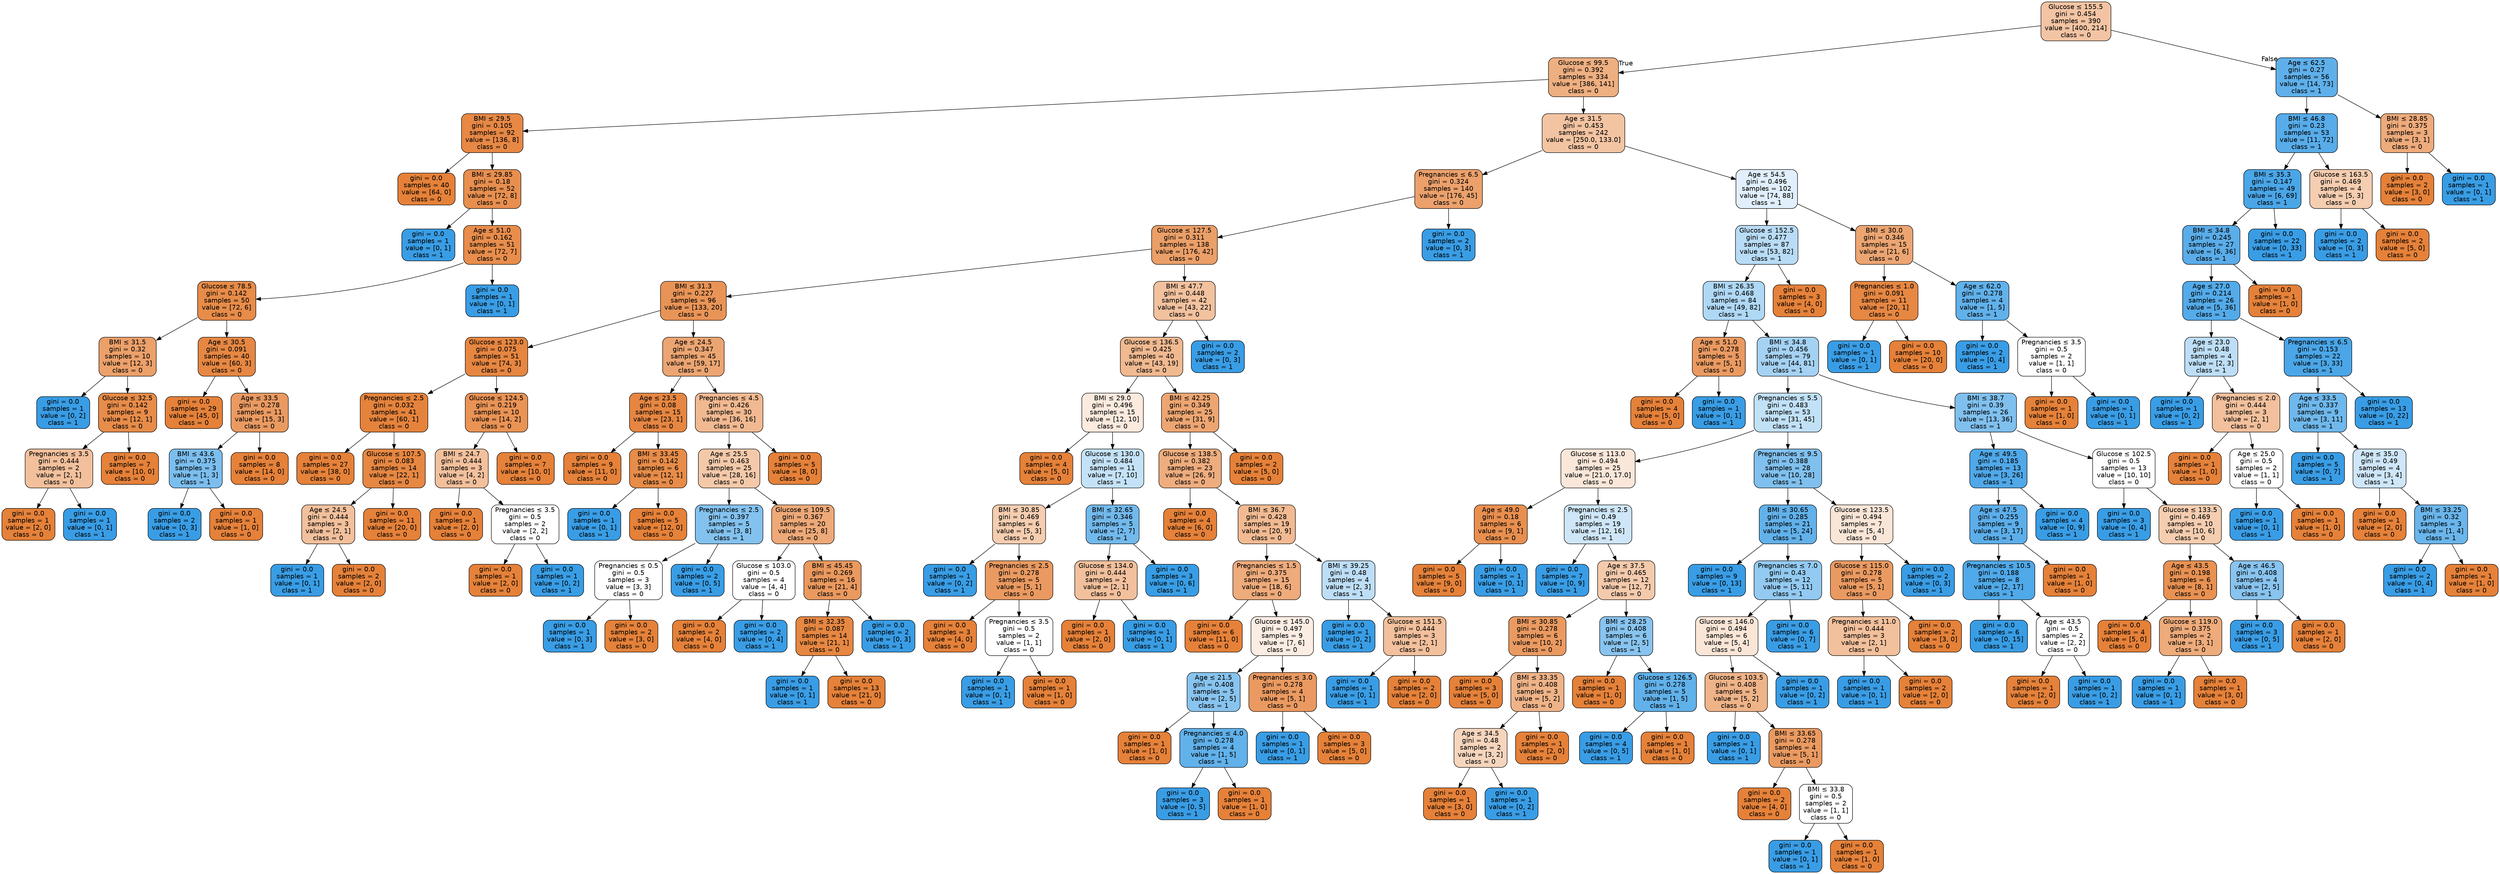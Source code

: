 digraph Tree {
node [shape=box, style="filled, rounded", color="black", fontname="helvetica"] ;
edge [fontname="helvetica"] ;
0 [label=<Glucose &le; 155.5<br/>gini = 0.454<br/>samples = 390<br/>value = [400, 214]<br/>class = 0>, fillcolor="#f3c4a3"] ;
1 [label=<Glucose &le; 99.5<br/>gini = 0.392<br/>samples = 334<br/>value = [386, 141]<br/>class = 0>, fillcolor="#eeaf81"] ;
0 -> 1 [labeldistance=2.5, labelangle=45, headlabel="True"] ;
2 [label=<BMI &le; 29.5<br/>gini = 0.105<br/>samples = 92<br/>value = [136, 8]<br/>class = 0>, fillcolor="#e78845"] ;
1 -> 2 ;
3 [label=<gini = 0.0<br/>samples = 40<br/>value = [64, 0]<br/>class = 0>, fillcolor="#e58139"] ;
2 -> 3 ;
4 [label=<BMI &le; 29.85<br/>gini = 0.18<br/>samples = 52<br/>value = [72, 8]<br/>class = 0>, fillcolor="#e88f4f"] ;
2 -> 4 ;
5 [label=<gini = 0.0<br/>samples = 1<br/>value = [0, 1]<br/>class = 1>, fillcolor="#399de5"] ;
4 -> 5 ;
6 [label=<Age &le; 51.0<br/>gini = 0.162<br/>samples = 51<br/>value = [72, 7]<br/>class = 0>, fillcolor="#e88d4c"] ;
4 -> 6 ;
7 [label=<Glucose &le; 78.5<br/>gini = 0.142<br/>samples = 50<br/>value = [72, 6]<br/>class = 0>, fillcolor="#e78c49"] ;
6 -> 7 ;
8 [label=<BMI &le; 31.5<br/>gini = 0.32<br/>samples = 10<br/>value = [12, 3]<br/>class = 0>, fillcolor="#eca06a"] ;
7 -> 8 ;
9 [label=<gini = 0.0<br/>samples = 1<br/>value = [0, 2]<br/>class = 1>, fillcolor="#399de5"] ;
8 -> 9 ;
10 [label=<Glucose &le; 32.5<br/>gini = 0.142<br/>samples = 9<br/>value = [12, 1]<br/>class = 0>, fillcolor="#e78c49"] ;
8 -> 10 ;
11 [label=<Pregnancies &le; 3.5<br/>gini = 0.444<br/>samples = 2<br/>value = [2, 1]<br/>class = 0>, fillcolor="#f2c09c"] ;
10 -> 11 ;
12 [label=<gini = 0.0<br/>samples = 1<br/>value = [2, 0]<br/>class = 0>, fillcolor="#e58139"] ;
11 -> 12 ;
13 [label=<gini = 0.0<br/>samples = 1<br/>value = [0, 1]<br/>class = 1>, fillcolor="#399de5"] ;
11 -> 13 ;
14 [label=<gini = 0.0<br/>samples = 7<br/>value = [10, 0]<br/>class = 0>, fillcolor="#e58139"] ;
10 -> 14 ;
15 [label=<Age &le; 30.5<br/>gini = 0.091<br/>samples = 40<br/>value = [60, 3]<br/>class = 0>, fillcolor="#e68743"] ;
7 -> 15 ;
16 [label=<gini = 0.0<br/>samples = 29<br/>value = [45, 0]<br/>class = 0>, fillcolor="#e58139"] ;
15 -> 16 ;
17 [label=<Age &le; 33.5<br/>gini = 0.278<br/>samples = 11<br/>value = [15, 3]<br/>class = 0>, fillcolor="#ea9a61"] ;
15 -> 17 ;
18 [label=<BMI &le; 43.6<br/>gini = 0.375<br/>samples = 3<br/>value = [1, 3]<br/>class = 1>, fillcolor="#7bbeee"] ;
17 -> 18 ;
19 [label=<gini = 0.0<br/>samples = 2<br/>value = [0, 3]<br/>class = 1>, fillcolor="#399de5"] ;
18 -> 19 ;
20 [label=<gini = 0.0<br/>samples = 1<br/>value = [1, 0]<br/>class = 0>, fillcolor="#e58139"] ;
18 -> 20 ;
21 [label=<gini = 0.0<br/>samples = 8<br/>value = [14, 0]<br/>class = 0>, fillcolor="#e58139"] ;
17 -> 21 ;
22 [label=<gini = 0.0<br/>samples = 1<br/>value = [0, 1]<br/>class = 1>, fillcolor="#399de5"] ;
6 -> 22 ;
23 [label=<Age &le; 31.5<br/>gini = 0.453<br/>samples = 242<br/>value = [250.0, 133.0]<br/>class = 0>, fillcolor="#f3c4a2"] ;
1 -> 23 ;
24 [label=<Pregnancies &le; 6.5<br/>gini = 0.324<br/>samples = 140<br/>value = [176, 45]<br/>class = 0>, fillcolor="#eca16c"] ;
23 -> 24 ;
25 [label=<Glucose &le; 127.5<br/>gini = 0.311<br/>samples = 138<br/>value = [176, 42]<br/>class = 0>, fillcolor="#eb9f68"] ;
24 -> 25 ;
26 [label=<BMI &le; 31.3<br/>gini = 0.227<br/>samples = 96<br/>value = [133, 20]<br/>class = 0>, fillcolor="#e99457"] ;
25 -> 26 ;
27 [label=<Glucose &le; 123.0<br/>gini = 0.075<br/>samples = 51<br/>value = [74, 3]<br/>class = 0>, fillcolor="#e68641"] ;
26 -> 27 ;
28 [label=<Pregnancies &le; 2.5<br/>gini = 0.032<br/>samples = 41<br/>value = [60, 1]<br/>class = 0>, fillcolor="#e5833c"] ;
27 -> 28 ;
29 [label=<gini = 0.0<br/>samples = 27<br/>value = [38, 0]<br/>class = 0>, fillcolor="#e58139"] ;
28 -> 29 ;
30 [label=<Glucose &le; 107.5<br/>gini = 0.083<br/>samples = 14<br/>value = [22, 1]<br/>class = 0>, fillcolor="#e68742"] ;
28 -> 30 ;
31 [label=<Age &le; 24.5<br/>gini = 0.444<br/>samples = 3<br/>value = [2, 1]<br/>class = 0>, fillcolor="#f2c09c"] ;
30 -> 31 ;
32 [label=<gini = 0.0<br/>samples = 1<br/>value = [0, 1]<br/>class = 1>, fillcolor="#399de5"] ;
31 -> 32 ;
33 [label=<gini = 0.0<br/>samples = 2<br/>value = [2, 0]<br/>class = 0>, fillcolor="#e58139"] ;
31 -> 33 ;
34 [label=<gini = 0.0<br/>samples = 11<br/>value = [20, 0]<br/>class = 0>, fillcolor="#e58139"] ;
30 -> 34 ;
35 [label=<Glucose &le; 124.5<br/>gini = 0.219<br/>samples = 10<br/>value = [14, 2]<br/>class = 0>, fillcolor="#e99355"] ;
27 -> 35 ;
36 [label=<BMI &le; 24.7<br/>gini = 0.444<br/>samples = 3<br/>value = [4, 2]<br/>class = 0>, fillcolor="#f2c09c"] ;
35 -> 36 ;
37 [label=<gini = 0.0<br/>samples = 1<br/>value = [2, 0]<br/>class = 0>, fillcolor="#e58139"] ;
36 -> 37 ;
38 [label=<Pregnancies &le; 3.5<br/>gini = 0.5<br/>samples = 2<br/>value = [2, 2]<br/>class = 0>, fillcolor="#ffffff"] ;
36 -> 38 ;
39 [label=<gini = 0.0<br/>samples = 1<br/>value = [2, 0]<br/>class = 0>, fillcolor="#e58139"] ;
38 -> 39 ;
40 [label=<gini = 0.0<br/>samples = 1<br/>value = [0, 2]<br/>class = 1>, fillcolor="#399de5"] ;
38 -> 40 ;
41 [label=<gini = 0.0<br/>samples = 7<br/>value = [10, 0]<br/>class = 0>, fillcolor="#e58139"] ;
35 -> 41 ;
42 [label=<Age &le; 24.5<br/>gini = 0.347<br/>samples = 45<br/>value = [59, 17]<br/>class = 0>, fillcolor="#eca572"] ;
26 -> 42 ;
43 [label=<Age &le; 23.5<br/>gini = 0.08<br/>samples = 15<br/>value = [23, 1]<br/>class = 0>, fillcolor="#e68642"] ;
42 -> 43 ;
44 [label=<gini = 0.0<br/>samples = 9<br/>value = [11, 0]<br/>class = 0>, fillcolor="#e58139"] ;
43 -> 44 ;
45 [label=<BMI &le; 33.45<br/>gini = 0.142<br/>samples = 6<br/>value = [12, 1]<br/>class = 0>, fillcolor="#e78c49"] ;
43 -> 45 ;
46 [label=<gini = 0.0<br/>samples = 1<br/>value = [0, 1]<br/>class = 1>, fillcolor="#399de5"] ;
45 -> 46 ;
47 [label=<gini = 0.0<br/>samples = 5<br/>value = [12, 0]<br/>class = 0>, fillcolor="#e58139"] ;
45 -> 47 ;
48 [label=<Pregnancies &le; 4.5<br/>gini = 0.426<br/>samples = 30<br/>value = [36, 16]<br/>class = 0>, fillcolor="#f1b991"] ;
42 -> 48 ;
49 [label=<Age &le; 25.5<br/>gini = 0.463<br/>samples = 25<br/>value = [28, 16]<br/>class = 0>, fillcolor="#f4c9aa"] ;
48 -> 49 ;
50 [label=<Pregnancies &le; 2.5<br/>gini = 0.397<br/>samples = 5<br/>value = [3, 8]<br/>class = 1>, fillcolor="#83c2ef"] ;
49 -> 50 ;
51 [label=<Pregnancies &le; 0.5<br/>gini = 0.5<br/>samples = 3<br/>value = [3, 3]<br/>class = 0>, fillcolor="#ffffff"] ;
50 -> 51 ;
52 [label=<gini = 0.0<br/>samples = 1<br/>value = [0, 3]<br/>class = 1>, fillcolor="#399de5"] ;
51 -> 52 ;
53 [label=<gini = 0.0<br/>samples = 2<br/>value = [3, 0]<br/>class = 0>, fillcolor="#e58139"] ;
51 -> 53 ;
54 [label=<gini = 0.0<br/>samples = 2<br/>value = [0, 5]<br/>class = 1>, fillcolor="#399de5"] ;
50 -> 54 ;
55 [label=<Glucose &le; 109.5<br/>gini = 0.367<br/>samples = 20<br/>value = [25, 8]<br/>class = 0>, fillcolor="#eda978"] ;
49 -> 55 ;
56 [label=<Glucose &le; 103.0<br/>gini = 0.5<br/>samples = 4<br/>value = [4, 4]<br/>class = 0>, fillcolor="#ffffff"] ;
55 -> 56 ;
57 [label=<gini = 0.0<br/>samples = 2<br/>value = [4, 0]<br/>class = 0>, fillcolor="#e58139"] ;
56 -> 57 ;
58 [label=<gini = 0.0<br/>samples = 2<br/>value = [0, 4]<br/>class = 1>, fillcolor="#399de5"] ;
56 -> 58 ;
59 [label=<BMI &le; 45.45<br/>gini = 0.269<br/>samples = 16<br/>value = [21, 4]<br/>class = 0>, fillcolor="#ea995f"] ;
55 -> 59 ;
60 [label=<BMI &le; 32.35<br/>gini = 0.087<br/>samples = 14<br/>value = [21, 1]<br/>class = 0>, fillcolor="#e68742"] ;
59 -> 60 ;
61 [label=<gini = 0.0<br/>samples = 1<br/>value = [0, 1]<br/>class = 1>, fillcolor="#399de5"] ;
60 -> 61 ;
62 [label=<gini = 0.0<br/>samples = 13<br/>value = [21, 0]<br/>class = 0>, fillcolor="#e58139"] ;
60 -> 62 ;
63 [label=<gini = 0.0<br/>samples = 2<br/>value = [0, 3]<br/>class = 1>, fillcolor="#399de5"] ;
59 -> 63 ;
64 [label=<gini = 0.0<br/>samples = 5<br/>value = [8, 0]<br/>class = 0>, fillcolor="#e58139"] ;
48 -> 64 ;
65 [label=<BMI &le; 47.7<br/>gini = 0.448<br/>samples = 42<br/>value = [43, 22]<br/>class = 0>, fillcolor="#f2c19e"] ;
25 -> 65 ;
66 [label=<Glucose &le; 136.5<br/>gini = 0.425<br/>samples = 40<br/>value = [43, 19]<br/>class = 0>, fillcolor="#f0b990"] ;
65 -> 66 ;
67 [label=<BMI &le; 29.0<br/>gini = 0.496<br/>samples = 15<br/>value = [12, 10]<br/>class = 0>, fillcolor="#fbeade"] ;
66 -> 67 ;
68 [label=<gini = 0.0<br/>samples = 4<br/>value = [5, 0]<br/>class = 0>, fillcolor="#e58139"] ;
67 -> 68 ;
69 [label=<Glucose &le; 130.0<br/>gini = 0.484<br/>samples = 11<br/>value = [7, 10]<br/>class = 1>, fillcolor="#c4e2f7"] ;
67 -> 69 ;
70 [label=<BMI &le; 30.85<br/>gini = 0.469<br/>samples = 6<br/>value = [5, 3]<br/>class = 0>, fillcolor="#f5cdb0"] ;
69 -> 70 ;
71 [label=<gini = 0.0<br/>samples = 1<br/>value = [0, 2]<br/>class = 1>, fillcolor="#399de5"] ;
70 -> 71 ;
72 [label=<Pregnancies &le; 2.5<br/>gini = 0.278<br/>samples = 5<br/>value = [5, 1]<br/>class = 0>, fillcolor="#ea9a61"] ;
70 -> 72 ;
73 [label=<gini = 0.0<br/>samples = 3<br/>value = [4, 0]<br/>class = 0>, fillcolor="#e58139"] ;
72 -> 73 ;
74 [label=<Pregnancies &le; 3.5<br/>gini = 0.5<br/>samples = 2<br/>value = [1, 1]<br/>class = 0>, fillcolor="#ffffff"] ;
72 -> 74 ;
75 [label=<gini = 0.0<br/>samples = 1<br/>value = [0, 1]<br/>class = 1>, fillcolor="#399de5"] ;
74 -> 75 ;
76 [label=<gini = 0.0<br/>samples = 1<br/>value = [1, 0]<br/>class = 0>, fillcolor="#e58139"] ;
74 -> 76 ;
77 [label=<BMI &le; 32.65<br/>gini = 0.346<br/>samples = 5<br/>value = [2, 7]<br/>class = 1>, fillcolor="#72b9ec"] ;
69 -> 77 ;
78 [label=<Glucose &le; 134.0<br/>gini = 0.444<br/>samples = 2<br/>value = [2, 1]<br/>class = 0>, fillcolor="#f2c09c"] ;
77 -> 78 ;
79 [label=<gini = 0.0<br/>samples = 1<br/>value = [2, 0]<br/>class = 0>, fillcolor="#e58139"] ;
78 -> 79 ;
80 [label=<gini = 0.0<br/>samples = 1<br/>value = [0, 1]<br/>class = 1>, fillcolor="#399de5"] ;
78 -> 80 ;
81 [label=<gini = 0.0<br/>samples = 3<br/>value = [0, 6]<br/>class = 1>, fillcolor="#399de5"] ;
77 -> 81 ;
82 [label=<BMI &le; 42.25<br/>gini = 0.349<br/>samples = 25<br/>value = [31, 9]<br/>class = 0>, fillcolor="#eda672"] ;
66 -> 82 ;
83 [label=<Glucose &le; 138.5<br/>gini = 0.382<br/>samples = 23<br/>value = [26, 9]<br/>class = 0>, fillcolor="#eead7e"] ;
82 -> 83 ;
84 [label=<gini = 0.0<br/>samples = 4<br/>value = [6, 0]<br/>class = 0>, fillcolor="#e58139"] ;
83 -> 84 ;
85 [label=<BMI &le; 36.7<br/>gini = 0.428<br/>samples = 19<br/>value = [20, 9]<br/>class = 0>, fillcolor="#f1ba92"] ;
83 -> 85 ;
86 [label=<Pregnancies &le; 1.5<br/>gini = 0.375<br/>samples = 15<br/>value = [18, 6]<br/>class = 0>, fillcolor="#eeab7b"] ;
85 -> 86 ;
87 [label=<gini = 0.0<br/>samples = 6<br/>value = [11, 0]<br/>class = 0>, fillcolor="#e58139"] ;
86 -> 87 ;
88 [label=<Glucose &le; 145.0<br/>gini = 0.497<br/>samples = 9<br/>value = [7, 6]<br/>class = 0>, fillcolor="#fbede3"] ;
86 -> 88 ;
89 [label=<Age &le; 21.5<br/>gini = 0.408<br/>samples = 5<br/>value = [2, 5]<br/>class = 1>, fillcolor="#88c4ef"] ;
88 -> 89 ;
90 [label=<gini = 0.0<br/>samples = 1<br/>value = [1, 0]<br/>class = 0>, fillcolor="#e58139"] ;
89 -> 90 ;
91 [label=<Pregnancies &le; 4.0<br/>gini = 0.278<br/>samples = 4<br/>value = [1, 5]<br/>class = 1>, fillcolor="#61b1ea"] ;
89 -> 91 ;
92 [label=<gini = 0.0<br/>samples = 3<br/>value = [0, 5]<br/>class = 1>, fillcolor="#399de5"] ;
91 -> 92 ;
93 [label=<gini = 0.0<br/>samples = 1<br/>value = [1, 0]<br/>class = 0>, fillcolor="#e58139"] ;
91 -> 93 ;
94 [label=<Pregnancies &le; 3.0<br/>gini = 0.278<br/>samples = 4<br/>value = [5, 1]<br/>class = 0>, fillcolor="#ea9a61"] ;
88 -> 94 ;
95 [label=<gini = 0.0<br/>samples = 1<br/>value = [0, 1]<br/>class = 1>, fillcolor="#399de5"] ;
94 -> 95 ;
96 [label=<gini = 0.0<br/>samples = 3<br/>value = [5, 0]<br/>class = 0>, fillcolor="#e58139"] ;
94 -> 96 ;
97 [label=<BMI &le; 39.25<br/>gini = 0.48<br/>samples = 4<br/>value = [2, 3]<br/>class = 1>, fillcolor="#bddef6"] ;
85 -> 97 ;
98 [label=<gini = 0.0<br/>samples = 1<br/>value = [0, 2]<br/>class = 1>, fillcolor="#399de5"] ;
97 -> 98 ;
99 [label=<Glucose &le; 151.5<br/>gini = 0.444<br/>samples = 3<br/>value = [2, 1]<br/>class = 0>, fillcolor="#f2c09c"] ;
97 -> 99 ;
100 [label=<gini = 0.0<br/>samples = 1<br/>value = [0, 1]<br/>class = 1>, fillcolor="#399de5"] ;
99 -> 100 ;
101 [label=<gini = 0.0<br/>samples = 2<br/>value = [2, 0]<br/>class = 0>, fillcolor="#e58139"] ;
99 -> 101 ;
102 [label=<gini = 0.0<br/>samples = 2<br/>value = [5, 0]<br/>class = 0>, fillcolor="#e58139"] ;
82 -> 102 ;
103 [label=<gini = 0.0<br/>samples = 2<br/>value = [0, 3]<br/>class = 1>, fillcolor="#399de5"] ;
65 -> 103 ;
104 [label=<gini = 0.0<br/>samples = 2<br/>value = [0, 3]<br/>class = 1>, fillcolor="#399de5"] ;
24 -> 104 ;
105 [label=<Age &le; 54.5<br/>gini = 0.496<br/>samples = 102<br/>value = [74, 88]<br/>class = 1>, fillcolor="#e0effb"] ;
23 -> 105 ;
106 [label=<Glucose &le; 152.5<br/>gini = 0.477<br/>samples = 87<br/>value = [53, 82]<br/>class = 1>, fillcolor="#b9dcf6"] ;
105 -> 106 ;
107 [label=<BMI &le; 26.35<br/>gini = 0.468<br/>samples = 84<br/>value = [49, 82]<br/>class = 1>, fillcolor="#afd8f5"] ;
106 -> 107 ;
108 [label=<Age &le; 51.0<br/>gini = 0.278<br/>samples = 5<br/>value = [5, 1]<br/>class = 0>, fillcolor="#ea9a61"] ;
107 -> 108 ;
109 [label=<gini = 0.0<br/>samples = 4<br/>value = [5, 0]<br/>class = 0>, fillcolor="#e58139"] ;
108 -> 109 ;
110 [label=<gini = 0.0<br/>samples = 1<br/>value = [0, 1]<br/>class = 1>, fillcolor="#399de5"] ;
108 -> 110 ;
111 [label=<BMI &le; 34.8<br/>gini = 0.456<br/>samples = 79<br/>value = [44, 81]<br/>class = 1>, fillcolor="#a5d2f3"] ;
107 -> 111 ;
112 [label=<Pregnancies &le; 5.5<br/>gini = 0.483<br/>samples = 53<br/>value = [31, 45]<br/>class = 1>, fillcolor="#c1e1f7"] ;
111 -> 112 ;
113 [label=<Glucose &le; 113.0<br/>gini = 0.494<br/>samples = 25<br/>value = [21.0, 17.0]<br/>class = 0>, fillcolor="#fae7d9"] ;
112 -> 113 ;
114 [label=<Age &le; 49.0<br/>gini = 0.18<br/>samples = 6<br/>value = [9, 1]<br/>class = 0>, fillcolor="#e88f4f"] ;
113 -> 114 ;
115 [label=<gini = 0.0<br/>samples = 5<br/>value = [9, 0]<br/>class = 0>, fillcolor="#e58139"] ;
114 -> 115 ;
116 [label=<gini = 0.0<br/>samples = 1<br/>value = [0, 1]<br/>class = 1>, fillcolor="#399de5"] ;
114 -> 116 ;
117 [label=<Pregnancies &le; 2.5<br/>gini = 0.49<br/>samples = 19<br/>value = [12, 16]<br/>class = 1>, fillcolor="#cee6f8"] ;
113 -> 117 ;
118 [label=<gini = 0.0<br/>samples = 7<br/>value = [0, 9]<br/>class = 1>, fillcolor="#399de5"] ;
117 -> 118 ;
119 [label=<Age &le; 37.5<br/>gini = 0.465<br/>samples = 12<br/>value = [12, 7]<br/>class = 0>, fillcolor="#f4caac"] ;
117 -> 119 ;
120 [label=<BMI &le; 30.85<br/>gini = 0.278<br/>samples = 6<br/>value = [10, 2]<br/>class = 0>, fillcolor="#ea9a61"] ;
119 -> 120 ;
121 [label=<gini = 0.0<br/>samples = 3<br/>value = [5, 0]<br/>class = 0>, fillcolor="#e58139"] ;
120 -> 121 ;
122 [label=<BMI &le; 33.35<br/>gini = 0.408<br/>samples = 3<br/>value = [5, 2]<br/>class = 0>, fillcolor="#efb388"] ;
120 -> 122 ;
123 [label=<Age &le; 34.5<br/>gini = 0.48<br/>samples = 2<br/>value = [3, 2]<br/>class = 0>, fillcolor="#f6d5bd"] ;
122 -> 123 ;
124 [label=<gini = 0.0<br/>samples = 1<br/>value = [3, 0]<br/>class = 0>, fillcolor="#e58139"] ;
123 -> 124 ;
125 [label=<gini = 0.0<br/>samples = 1<br/>value = [0, 2]<br/>class = 1>, fillcolor="#399de5"] ;
123 -> 125 ;
126 [label=<gini = 0.0<br/>samples = 1<br/>value = [2, 0]<br/>class = 0>, fillcolor="#e58139"] ;
122 -> 126 ;
127 [label=<BMI &le; 28.25<br/>gini = 0.408<br/>samples = 6<br/>value = [2, 5]<br/>class = 1>, fillcolor="#88c4ef"] ;
119 -> 127 ;
128 [label=<gini = 0.0<br/>samples = 1<br/>value = [1, 0]<br/>class = 0>, fillcolor="#e58139"] ;
127 -> 128 ;
129 [label=<Glucose &le; 126.5<br/>gini = 0.278<br/>samples = 5<br/>value = [1, 5]<br/>class = 1>, fillcolor="#61b1ea"] ;
127 -> 129 ;
130 [label=<gini = 0.0<br/>samples = 4<br/>value = [0, 5]<br/>class = 1>, fillcolor="#399de5"] ;
129 -> 130 ;
131 [label=<gini = 0.0<br/>samples = 1<br/>value = [1, 0]<br/>class = 0>, fillcolor="#e58139"] ;
129 -> 131 ;
132 [label=<Pregnancies &le; 9.5<br/>gini = 0.388<br/>samples = 28<br/>value = [10, 28]<br/>class = 1>, fillcolor="#80c0ee"] ;
112 -> 132 ;
133 [label=<BMI &le; 30.65<br/>gini = 0.285<br/>samples = 21<br/>value = [5, 24]<br/>class = 1>, fillcolor="#62b1ea"] ;
132 -> 133 ;
134 [label=<gini = 0.0<br/>samples = 9<br/>value = [0, 13]<br/>class = 1>, fillcolor="#399de5"] ;
133 -> 134 ;
135 [label=<Pregnancies &le; 7.0<br/>gini = 0.43<br/>samples = 12<br/>value = [5, 11]<br/>class = 1>, fillcolor="#93caf1"] ;
133 -> 135 ;
136 [label=<Glucose &le; 146.0<br/>gini = 0.494<br/>samples = 6<br/>value = [5, 4]<br/>class = 0>, fillcolor="#fae6d7"] ;
135 -> 136 ;
137 [label=<Glucose &le; 103.5<br/>gini = 0.408<br/>samples = 5<br/>value = [5, 2]<br/>class = 0>, fillcolor="#efb388"] ;
136 -> 137 ;
138 [label=<gini = 0.0<br/>samples = 1<br/>value = [0, 1]<br/>class = 1>, fillcolor="#399de5"] ;
137 -> 138 ;
139 [label=<BMI &le; 33.65<br/>gini = 0.278<br/>samples = 4<br/>value = [5, 1]<br/>class = 0>, fillcolor="#ea9a61"] ;
137 -> 139 ;
140 [label=<gini = 0.0<br/>samples = 2<br/>value = [4, 0]<br/>class = 0>, fillcolor="#e58139"] ;
139 -> 140 ;
141 [label=<BMI &le; 33.8<br/>gini = 0.5<br/>samples = 2<br/>value = [1, 1]<br/>class = 0>, fillcolor="#ffffff"] ;
139 -> 141 ;
142 [label=<gini = 0.0<br/>samples = 1<br/>value = [0, 1]<br/>class = 1>, fillcolor="#399de5"] ;
141 -> 142 ;
143 [label=<gini = 0.0<br/>samples = 1<br/>value = [1, 0]<br/>class = 0>, fillcolor="#e58139"] ;
141 -> 143 ;
144 [label=<gini = 0.0<br/>samples = 1<br/>value = [0, 2]<br/>class = 1>, fillcolor="#399de5"] ;
136 -> 144 ;
145 [label=<gini = 0.0<br/>samples = 6<br/>value = [0, 7]<br/>class = 1>, fillcolor="#399de5"] ;
135 -> 145 ;
146 [label=<Glucose &le; 123.5<br/>gini = 0.494<br/>samples = 7<br/>value = [5, 4]<br/>class = 0>, fillcolor="#fae6d7"] ;
132 -> 146 ;
147 [label=<Glucose &le; 115.0<br/>gini = 0.278<br/>samples = 5<br/>value = [5, 1]<br/>class = 0>, fillcolor="#ea9a61"] ;
146 -> 147 ;
148 [label=<Pregnancies &le; 11.0<br/>gini = 0.444<br/>samples = 3<br/>value = [2, 1]<br/>class = 0>, fillcolor="#f2c09c"] ;
147 -> 148 ;
149 [label=<gini = 0.0<br/>samples = 1<br/>value = [0, 1]<br/>class = 1>, fillcolor="#399de5"] ;
148 -> 149 ;
150 [label=<gini = 0.0<br/>samples = 2<br/>value = [2, 0]<br/>class = 0>, fillcolor="#e58139"] ;
148 -> 150 ;
151 [label=<gini = 0.0<br/>samples = 2<br/>value = [3, 0]<br/>class = 0>, fillcolor="#e58139"] ;
147 -> 151 ;
152 [label=<gini = 0.0<br/>samples = 2<br/>value = [0, 3]<br/>class = 1>, fillcolor="#399de5"] ;
146 -> 152 ;
153 [label=<BMI &le; 38.7<br/>gini = 0.39<br/>samples = 26<br/>value = [13, 36]<br/>class = 1>, fillcolor="#80c0ee"] ;
111 -> 153 ;
154 [label=<Age &le; 49.5<br/>gini = 0.185<br/>samples = 13<br/>value = [3, 26]<br/>class = 1>, fillcolor="#50a8e8"] ;
153 -> 154 ;
155 [label=<Age &le; 47.5<br/>gini = 0.255<br/>samples = 9<br/>value = [3, 17]<br/>class = 1>, fillcolor="#5caeea"] ;
154 -> 155 ;
156 [label=<Pregnancies &le; 10.5<br/>gini = 0.188<br/>samples = 8<br/>value = [2, 17]<br/>class = 1>, fillcolor="#50a9e8"] ;
155 -> 156 ;
157 [label=<gini = 0.0<br/>samples = 6<br/>value = [0, 15]<br/>class = 1>, fillcolor="#399de5"] ;
156 -> 157 ;
158 [label=<Age &le; 43.5<br/>gini = 0.5<br/>samples = 2<br/>value = [2, 2]<br/>class = 0>, fillcolor="#ffffff"] ;
156 -> 158 ;
159 [label=<gini = 0.0<br/>samples = 1<br/>value = [2, 0]<br/>class = 0>, fillcolor="#e58139"] ;
158 -> 159 ;
160 [label=<gini = 0.0<br/>samples = 1<br/>value = [0, 2]<br/>class = 1>, fillcolor="#399de5"] ;
158 -> 160 ;
161 [label=<gini = 0.0<br/>samples = 1<br/>value = [1, 0]<br/>class = 0>, fillcolor="#e58139"] ;
155 -> 161 ;
162 [label=<gini = 0.0<br/>samples = 4<br/>value = [0, 9]<br/>class = 1>, fillcolor="#399de5"] ;
154 -> 162 ;
163 [label=<Glucose &le; 102.5<br/>gini = 0.5<br/>samples = 13<br/>value = [10, 10]<br/>class = 0>, fillcolor="#ffffff"] ;
153 -> 163 ;
164 [label=<gini = 0.0<br/>samples = 3<br/>value = [0, 4]<br/>class = 1>, fillcolor="#399de5"] ;
163 -> 164 ;
165 [label=<Glucose &le; 133.5<br/>gini = 0.469<br/>samples = 10<br/>value = [10, 6]<br/>class = 0>, fillcolor="#f5cdb0"] ;
163 -> 165 ;
166 [label=<Age &le; 43.5<br/>gini = 0.198<br/>samples = 6<br/>value = [8, 1]<br/>class = 0>, fillcolor="#e89152"] ;
165 -> 166 ;
167 [label=<gini = 0.0<br/>samples = 4<br/>value = [5, 0]<br/>class = 0>, fillcolor="#e58139"] ;
166 -> 167 ;
168 [label=<Glucose &le; 119.0<br/>gini = 0.375<br/>samples = 2<br/>value = [3, 1]<br/>class = 0>, fillcolor="#eeab7b"] ;
166 -> 168 ;
169 [label=<gini = 0.0<br/>samples = 1<br/>value = [0, 1]<br/>class = 1>, fillcolor="#399de5"] ;
168 -> 169 ;
170 [label=<gini = 0.0<br/>samples = 1<br/>value = [3, 0]<br/>class = 0>, fillcolor="#e58139"] ;
168 -> 170 ;
171 [label=<Age &le; 46.5<br/>gini = 0.408<br/>samples = 4<br/>value = [2, 5]<br/>class = 1>, fillcolor="#88c4ef"] ;
165 -> 171 ;
172 [label=<gini = 0.0<br/>samples = 3<br/>value = [0, 5]<br/>class = 1>, fillcolor="#399de5"] ;
171 -> 172 ;
173 [label=<gini = 0.0<br/>samples = 1<br/>value = [2, 0]<br/>class = 0>, fillcolor="#e58139"] ;
171 -> 173 ;
174 [label=<gini = 0.0<br/>samples = 3<br/>value = [4, 0]<br/>class = 0>, fillcolor="#e58139"] ;
106 -> 174 ;
175 [label=<BMI &le; 30.0<br/>gini = 0.346<br/>samples = 15<br/>value = [21, 6]<br/>class = 0>, fillcolor="#eca572"] ;
105 -> 175 ;
176 [label=<Pregnancies &le; 1.0<br/>gini = 0.091<br/>samples = 11<br/>value = [20, 1]<br/>class = 0>, fillcolor="#e68743"] ;
175 -> 176 ;
177 [label=<gini = 0.0<br/>samples = 1<br/>value = [0, 1]<br/>class = 1>, fillcolor="#399de5"] ;
176 -> 177 ;
178 [label=<gini = 0.0<br/>samples = 10<br/>value = [20, 0]<br/>class = 0>, fillcolor="#e58139"] ;
176 -> 178 ;
179 [label=<Age &le; 62.0<br/>gini = 0.278<br/>samples = 4<br/>value = [1, 5]<br/>class = 1>, fillcolor="#61b1ea"] ;
175 -> 179 ;
180 [label=<gini = 0.0<br/>samples = 2<br/>value = [0, 4]<br/>class = 1>, fillcolor="#399de5"] ;
179 -> 180 ;
181 [label=<Pregnancies &le; 3.5<br/>gini = 0.5<br/>samples = 2<br/>value = [1, 1]<br/>class = 0>, fillcolor="#ffffff"] ;
179 -> 181 ;
182 [label=<gini = 0.0<br/>samples = 1<br/>value = [1, 0]<br/>class = 0>, fillcolor="#e58139"] ;
181 -> 182 ;
183 [label=<gini = 0.0<br/>samples = 1<br/>value = [0, 1]<br/>class = 1>, fillcolor="#399de5"] ;
181 -> 183 ;
184 [label=<Age &le; 62.5<br/>gini = 0.27<br/>samples = 56<br/>value = [14, 73]<br/>class = 1>, fillcolor="#5fb0ea"] ;
0 -> 184 [labeldistance=2.5, labelangle=-45, headlabel="False"] ;
185 [label=<BMI &le; 46.8<br/>gini = 0.23<br/>samples = 53<br/>value = [11, 72]<br/>class = 1>, fillcolor="#57ace9"] ;
184 -> 185 ;
186 [label=<BMI &le; 35.3<br/>gini = 0.147<br/>samples = 49<br/>value = [6, 69]<br/>class = 1>, fillcolor="#4aa6e7"] ;
185 -> 186 ;
187 [label=<BMI &le; 34.8<br/>gini = 0.245<br/>samples = 27<br/>value = [6, 36]<br/>class = 1>, fillcolor="#5aade9"] ;
186 -> 187 ;
188 [label=<Age &le; 27.0<br/>gini = 0.214<br/>samples = 26<br/>value = [5, 36]<br/>class = 1>, fillcolor="#54abe9"] ;
187 -> 188 ;
189 [label=<Age &le; 23.0<br/>gini = 0.48<br/>samples = 4<br/>value = [2, 3]<br/>class = 1>, fillcolor="#bddef6"] ;
188 -> 189 ;
190 [label=<gini = 0.0<br/>samples = 1<br/>value = [0, 2]<br/>class = 1>, fillcolor="#399de5"] ;
189 -> 190 ;
191 [label=<Pregnancies &le; 2.0<br/>gini = 0.444<br/>samples = 3<br/>value = [2, 1]<br/>class = 0>, fillcolor="#f2c09c"] ;
189 -> 191 ;
192 [label=<gini = 0.0<br/>samples = 1<br/>value = [1, 0]<br/>class = 0>, fillcolor="#e58139"] ;
191 -> 192 ;
193 [label=<Age &le; 25.0<br/>gini = 0.5<br/>samples = 2<br/>value = [1, 1]<br/>class = 0>, fillcolor="#ffffff"] ;
191 -> 193 ;
194 [label=<gini = 0.0<br/>samples = 1<br/>value = [0, 1]<br/>class = 1>, fillcolor="#399de5"] ;
193 -> 194 ;
195 [label=<gini = 0.0<br/>samples = 1<br/>value = [1, 0]<br/>class = 0>, fillcolor="#e58139"] ;
193 -> 195 ;
196 [label=<Pregnancies &le; 6.5<br/>gini = 0.153<br/>samples = 22<br/>value = [3, 33]<br/>class = 1>, fillcolor="#4ba6e7"] ;
188 -> 196 ;
197 [label=<Age &le; 33.5<br/>gini = 0.337<br/>samples = 9<br/>value = [3, 11]<br/>class = 1>, fillcolor="#6fb8ec"] ;
196 -> 197 ;
198 [label=<gini = 0.0<br/>samples = 5<br/>value = [0, 7]<br/>class = 1>, fillcolor="#399de5"] ;
197 -> 198 ;
199 [label=<Age &le; 35.0<br/>gini = 0.49<br/>samples = 4<br/>value = [3, 4]<br/>class = 1>, fillcolor="#cee6f8"] ;
197 -> 199 ;
200 [label=<gini = 0.0<br/>samples = 1<br/>value = [2, 0]<br/>class = 0>, fillcolor="#e58139"] ;
199 -> 200 ;
201 [label=<BMI &le; 33.25<br/>gini = 0.32<br/>samples = 3<br/>value = [1, 4]<br/>class = 1>, fillcolor="#6ab6ec"] ;
199 -> 201 ;
202 [label=<gini = 0.0<br/>samples = 2<br/>value = [0, 4]<br/>class = 1>, fillcolor="#399de5"] ;
201 -> 202 ;
203 [label=<gini = 0.0<br/>samples = 1<br/>value = [1, 0]<br/>class = 0>, fillcolor="#e58139"] ;
201 -> 203 ;
204 [label=<gini = 0.0<br/>samples = 13<br/>value = [0, 22]<br/>class = 1>, fillcolor="#399de5"] ;
196 -> 204 ;
205 [label=<gini = 0.0<br/>samples = 1<br/>value = [1, 0]<br/>class = 0>, fillcolor="#e58139"] ;
187 -> 205 ;
206 [label=<gini = 0.0<br/>samples = 22<br/>value = [0, 33]<br/>class = 1>, fillcolor="#399de5"] ;
186 -> 206 ;
207 [label=<Glucose &le; 163.5<br/>gini = 0.469<br/>samples = 4<br/>value = [5, 3]<br/>class = 0>, fillcolor="#f5cdb0"] ;
185 -> 207 ;
208 [label=<gini = 0.0<br/>samples = 2<br/>value = [0, 3]<br/>class = 1>, fillcolor="#399de5"] ;
207 -> 208 ;
209 [label=<gini = 0.0<br/>samples = 2<br/>value = [5, 0]<br/>class = 0>, fillcolor="#e58139"] ;
207 -> 209 ;
210 [label=<BMI &le; 28.85<br/>gini = 0.375<br/>samples = 3<br/>value = [3, 1]<br/>class = 0>, fillcolor="#eeab7b"] ;
184 -> 210 ;
211 [label=<gini = 0.0<br/>samples = 2<br/>value = [3, 0]<br/>class = 0>, fillcolor="#e58139"] ;
210 -> 211 ;
212 [label=<gini = 0.0<br/>samples = 1<br/>value = [0, 1]<br/>class = 1>, fillcolor="#399de5"] ;
210 -> 212 ;
}